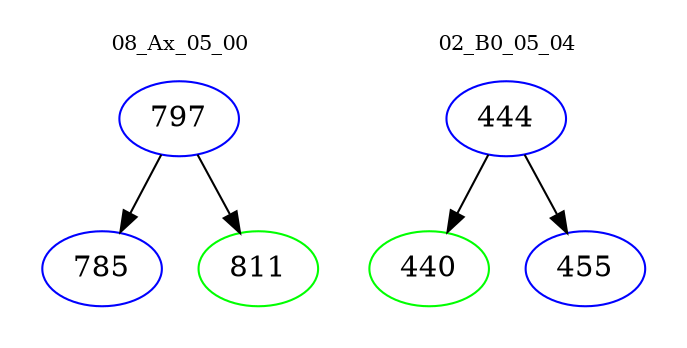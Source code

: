 digraph{
subgraph cluster_0 {
color = white
label = "08_Ax_05_00";
fontsize=10;
T0_797 [label="797", color="blue"]
T0_797 -> T0_785 [color="black"]
T0_785 [label="785", color="blue"]
T0_797 -> T0_811 [color="black"]
T0_811 [label="811", color="green"]
}
subgraph cluster_1 {
color = white
label = "02_B0_05_04";
fontsize=10;
T1_444 [label="444", color="blue"]
T1_444 -> T1_440 [color="black"]
T1_440 [label="440", color="green"]
T1_444 -> T1_455 [color="black"]
T1_455 [label="455", color="blue"]
}
}
